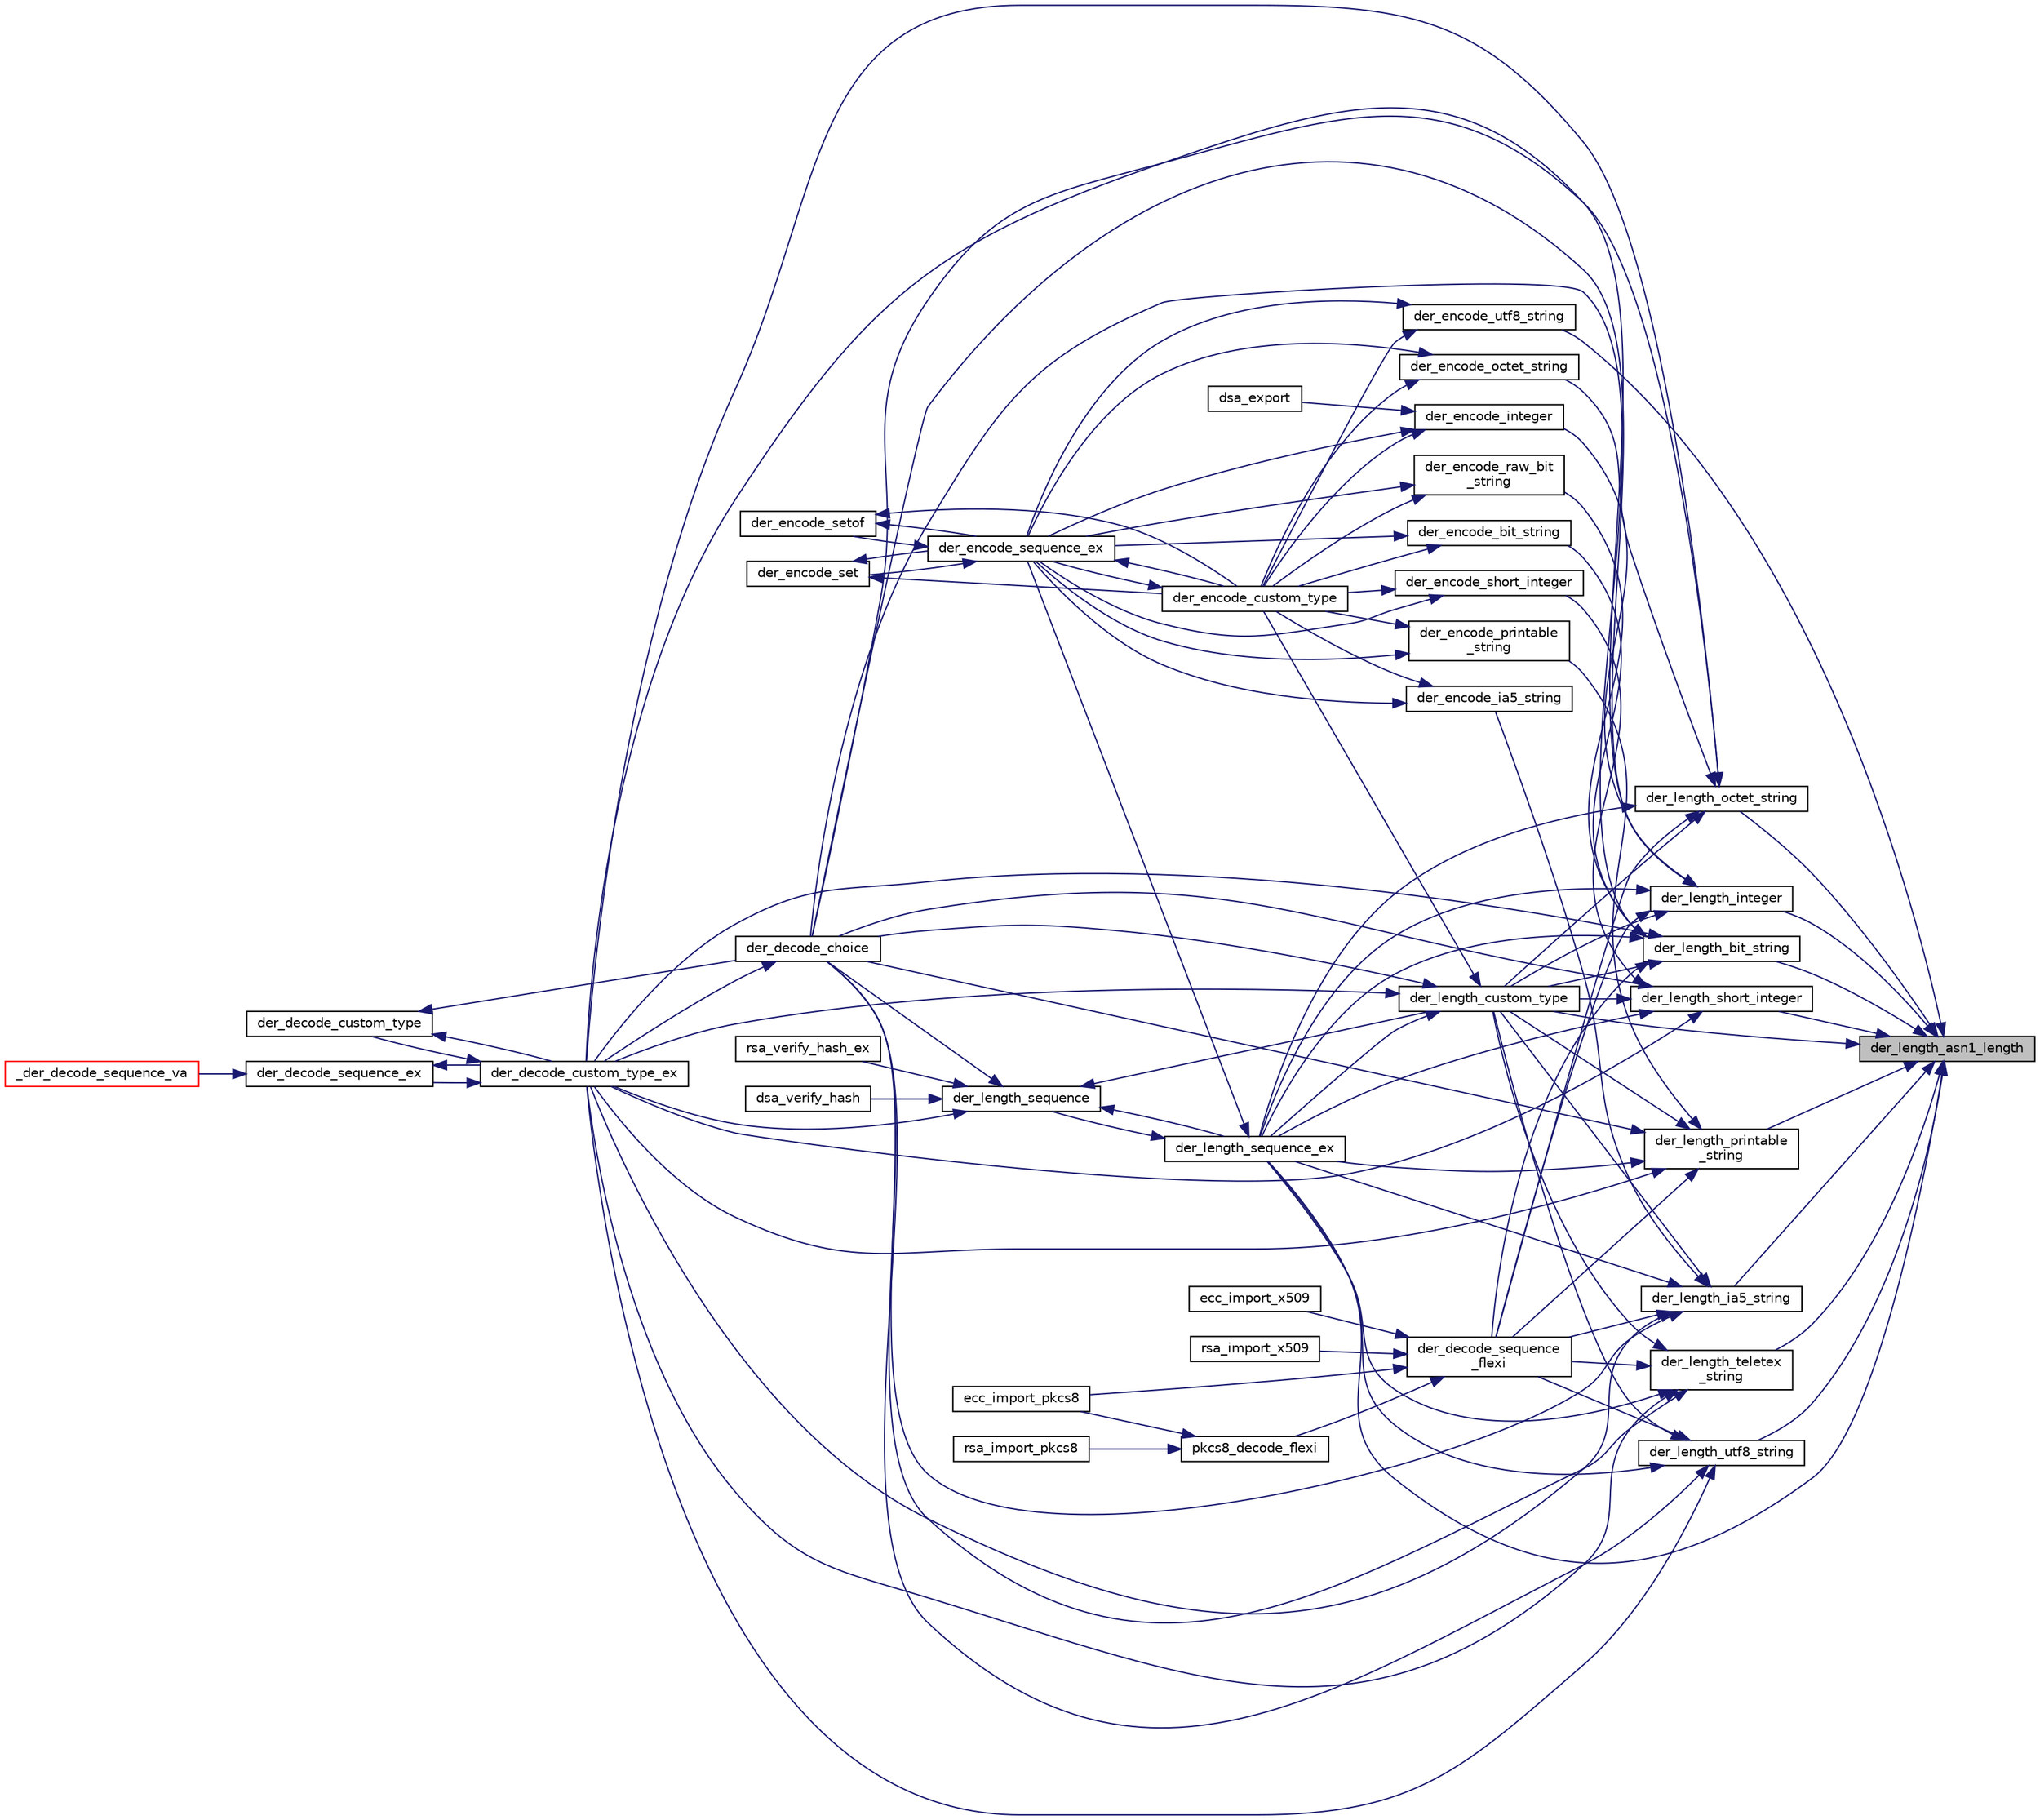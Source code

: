 digraph "der_length_asn1_length"
{
 // LATEX_PDF_SIZE
  edge [fontname="Helvetica",fontsize="10",labelfontname="Helvetica",labelfontsize="10"];
  node [fontname="Helvetica",fontsize="10",shape=record];
  rankdir="RL";
  Node304 [label="der_length_asn1_length",height=0.2,width=0.4,color="black", fillcolor="grey75", style="filled", fontcolor="black",tooltip="Determine the length required to encode len in the ASN.1 length field."];
  Node304 -> Node305 [dir="back",color="midnightblue",fontsize="10",style="solid",fontname="Helvetica"];
  Node305 [label="der_encode_utf8_string",height=0.2,width=0.4,color="black", fillcolor="white", style="filled",URL="$der__encode__utf8__string_8c.html#a45bc247126732c6f78858a0637f9ce7a",tooltip="Store an UTF8 STRING."];
  Node305 -> Node306 [dir="back",color="midnightblue",fontsize="10",style="solid",fontname="Helvetica"];
  Node306 [label="der_encode_custom_type",height=0.2,width=0.4,color="black", fillcolor="white", style="filled",URL="$der__encode__custom__type_8c.html#a20c801e1d73f944c7f43acc2228211b2",tooltip="Encode a Custom Type."];
  Node306 -> Node307 [dir="back",color="midnightblue",fontsize="10",style="solid",fontname="Helvetica"];
  Node307 [label="der_encode_sequence_ex",height=0.2,width=0.4,color="black", fillcolor="white", style="filled",URL="$der__encode__sequence__ex_8c.html#af435bfc378dd9f42af2a211c0fe1aced",tooltip="Encode a SEQUENCE."];
  Node307 -> Node306 [dir="back",color="midnightblue",fontsize="10",style="solid",fontname="Helvetica"];
  Node307 -> Node308 [dir="back",color="midnightblue",fontsize="10",style="solid",fontname="Helvetica"];
  Node308 [label="der_encode_set",height=0.2,width=0.4,color="black", fillcolor="white", style="filled",URL="$der__encode__set_8c.html#a4aa04a42171146d2f510e41b84dd72f1",tooltip=" "];
  Node308 -> Node306 [dir="back",color="midnightblue",fontsize="10",style="solid",fontname="Helvetica"];
  Node308 -> Node307 [dir="back",color="midnightblue",fontsize="10",style="solid",fontname="Helvetica"];
  Node307 -> Node309 [dir="back",color="midnightblue",fontsize="10",style="solid",fontname="Helvetica"];
  Node309 [label="der_encode_setof",height=0.2,width=0.4,color="black", fillcolor="white", style="filled",URL="$der__encode__setof_8c.html#a5187d93224e9b002d4e7db8c7d721339",tooltip="Encode a SETOF stucture."];
  Node309 -> Node306 [dir="back",color="midnightblue",fontsize="10",style="solid",fontname="Helvetica"];
  Node309 -> Node307 [dir="back",color="midnightblue",fontsize="10",style="solid",fontname="Helvetica"];
  Node305 -> Node307 [dir="back",color="midnightblue",fontsize="10",style="solid",fontname="Helvetica"];
  Node304 -> Node310 [dir="back",color="midnightblue",fontsize="10",style="solid",fontname="Helvetica"];
  Node310 [label="der_length_bit_string",height=0.2,width=0.4,color="black", fillcolor="white", style="filled",URL="$der__length__bit__string_8c.html#a73416248e2f93535d54603567acc9cfd",tooltip="Gets length of DER encoding of BIT STRING."];
  Node310 -> Node311 [dir="back",color="midnightblue",fontsize="10",style="solid",fontname="Helvetica"];
  Node311 [label="der_encode_bit_string",height=0.2,width=0.4,color="black", fillcolor="white", style="filled",URL="$der__encode__bit__string_8c.html#af7f3c358d789a3a5c58d46b642cf4d02",tooltip="Store a BIT STRING."];
  Node311 -> Node306 [dir="back",color="midnightblue",fontsize="10",style="solid",fontname="Helvetica"];
  Node311 -> Node307 [dir="back",color="midnightblue",fontsize="10",style="solid",fontname="Helvetica"];
  Node310 -> Node312 [dir="back",color="midnightblue",fontsize="10",style="solid",fontname="Helvetica"];
  Node312 [label="der_encode_raw_bit\l_string",height=0.2,width=0.4,color="black", fillcolor="white", style="filled",URL="$der__encode__raw__bit__string_8c.html#a4553630d68159ef0dd8f05158aeae8c9",tooltip="Store a BIT STRING."];
  Node312 -> Node306 [dir="back",color="midnightblue",fontsize="10",style="solid",fontname="Helvetica"];
  Node312 -> Node307 [dir="back",color="midnightblue",fontsize="10",style="solid",fontname="Helvetica"];
  Node310 -> Node313 [dir="back",color="midnightblue",fontsize="10",style="solid",fontname="Helvetica"];
  Node313 [label="der_decode_choice",height=0.2,width=0.4,color="black", fillcolor="white", style="filled",URL="$der__decode__choice_8c.html#abbc3f8406cbf0c2d75b1c801192dcad4",tooltip="Decode a CHOICE."];
  Node313 -> Node314 [dir="back",color="midnightblue",fontsize="10",style="solid",fontname="Helvetica"];
  Node314 [label="der_decode_custom_type_ex",height=0.2,width=0.4,color="black", fillcolor="white", style="filled",URL="$der__decode__custom__type_8c.html#aaa3acc13042e5d9244ac279a354775fe",tooltip="Extended-decode a Custom type."];
  Node314 -> Node315 [dir="back",color="midnightblue",fontsize="10",style="solid",fontname="Helvetica"];
  Node315 [label="der_decode_custom_type",height=0.2,width=0.4,color="black", fillcolor="white", style="filled",URL="$der__decode__custom__type_8c.html#a698f6c64586707819ebd6f90a14264e8",tooltip="Decode a Custom type."];
  Node315 -> Node313 [dir="back",color="midnightblue",fontsize="10",style="solid",fontname="Helvetica"];
  Node315 -> Node314 [dir="back",color="midnightblue",fontsize="10",style="solid",fontname="Helvetica"];
  Node314 -> Node316 [dir="back",color="midnightblue",fontsize="10",style="solid",fontname="Helvetica"];
  Node316 [label="der_decode_sequence_ex",height=0.2,width=0.4,color="black", fillcolor="white", style="filled",URL="$der__decode__sequence__ex_8c.html#a388cbc3f5c404637bc51f9dfb2d4f677",tooltip="Decode a SEQUENCE."];
  Node316 -> Node314 [dir="back",color="midnightblue",fontsize="10",style="solid",fontname="Helvetica"];
  Node316 -> Node317 [dir="back",color="midnightblue",fontsize="10",style="solid",fontname="Helvetica"];
  Node317 [label="_der_decode_sequence_va",height=0.2,width=0.4,color="red", fillcolor="white", style="filled",URL="$der__decode__sequence__multi_8c.html#a1c505b541a0ed6ddcdccc8ddcef9ed9e",tooltip="Decode a SEQUENCE type using a VA list."];
  Node310 -> Node314 [dir="back",color="midnightblue",fontsize="10",style="solid",fontname="Helvetica"];
  Node310 -> Node331 [dir="back",color="midnightblue",fontsize="10",style="solid",fontname="Helvetica"];
  Node331 [label="der_length_custom_type",height=0.2,width=0.4,color="black", fillcolor="white", style="filled",URL="$der__length__custom__type_8c.html#aff691792e4f0be46252fad3b9aa4955c",tooltip="Get the length of a DER custom type."];
  Node331 -> Node313 [dir="back",color="midnightblue",fontsize="10",style="solid",fontname="Helvetica"];
  Node331 -> Node314 [dir="back",color="midnightblue",fontsize="10",style="solid",fontname="Helvetica"];
  Node331 -> Node306 [dir="back",color="midnightblue",fontsize="10",style="solid",fontname="Helvetica"];
  Node331 -> Node332 [dir="back",color="midnightblue",fontsize="10",style="solid",fontname="Helvetica"];
  Node332 [label="der_length_sequence_ex",height=0.2,width=0.4,color="black", fillcolor="white", style="filled",URL="$der__length__sequence_8c.html#ad3804ae56675e41a9d142c62d6c3bb2d",tooltip=" "];
  Node332 -> Node307 [dir="back",color="midnightblue",fontsize="10",style="solid",fontname="Helvetica"];
  Node332 -> Node333 [dir="back",color="midnightblue",fontsize="10",style="solid",fontname="Helvetica"];
  Node333 [label="der_length_sequence",height=0.2,width=0.4,color="black", fillcolor="white", style="filled",URL="$der__length__sequence_8c.html#a46c60ff7d1e17a527913809bffe41546",tooltip="Get the length of a DER sequence."];
  Node333 -> Node313 [dir="back",color="midnightblue",fontsize="10",style="solid",fontname="Helvetica"];
  Node333 -> Node314 [dir="back",color="midnightblue",fontsize="10",style="solid",fontname="Helvetica"];
  Node333 -> Node331 [dir="back",color="midnightblue",fontsize="10",style="solid",fontname="Helvetica"];
  Node333 -> Node332 [dir="back",color="midnightblue",fontsize="10",style="solid",fontname="Helvetica"];
  Node333 -> Node334 [dir="back",color="midnightblue",fontsize="10",style="solid",fontname="Helvetica"];
  Node334 [label="dsa_verify_hash",height=0.2,width=0.4,color="black", fillcolor="white", style="filled",URL="$dsa__verify__hash_8c.html#ac636d46984e6c51a1e60a3d27a5a7da1",tooltip="Verify a DSA signature."];
  Node333 -> Node335 [dir="back",color="midnightblue",fontsize="10",style="solid",fontname="Helvetica"];
  Node335 [label="rsa_verify_hash_ex",height=0.2,width=0.4,color="black", fillcolor="white", style="filled",URL="$rsa__verify__hash_8c.html#af3e9ec6fff93de785cd2528f5b295ca2",tooltip="PKCS #1 de-sign then v1.5 or PSS depad."];
  Node310 -> Node336 [dir="back",color="midnightblue",fontsize="10",style="solid",fontname="Helvetica"];
  Node336 [label="der_decode_sequence\l_flexi",height=0.2,width=0.4,color="black", fillcolor="white", style="filled",URL="$der__decode__sequence__flexi_8c.html#acec68888a6eae3b64f54b37cfb43d9b1",tooltip="ASN.1 DER Flexi(ble) decoder will decode arbitrary DER packets and create a linked list of the decode..."];
  Node336 -> Node337 [dir="back",color="midnightblue",fontsize="10",style="solid",fontname="Helvetica"];
  Node337 [label="pkcs8_decode_flexi",height=0.2,width=0.4,color="black", fillcolor="white", style="filled",URL="$pkcs8__decode__flexi_8c.html#a1b0d8fcf234d94638b2554ccea725003",tooltip="PKCS#8 decrypt if necessary & flexi-decode."];
  Node337 -> Node338 [dir="back",color="midnightblue",fontsize="10",style="solid",fontname="Helvetica"];
  Node338 [label="ecc_import_pkcs8",height=0.2,width=0.4,color="black", fillcolor="white", style="filled",URL="$ecc__import__pkcs8_8c.html#a0f0e747f119685eee3cc412f4480c52e",tooltip=" "];
  Node337 -> Node326 [dir="back",color="midnightblue",fontsize="10",style="solid",fontname="Helvetica"];
  Node326 [label="rsa_import_pkcs8",height=0.2,width=0.4,color="black", fillcolor="white", style="filled",URL="$rsa__import__pkcs8_8c.html#a3d44c6233a326316f7fb01c9d834fad4",tooltip="Import an RSAPublicKey or RSAPrivateKey in PKCS#8 format."];
  Node336 -> Node338 [dir="back",color="midnightblue",fontsize="10",style="solid",fontname="Helvetica"];
  Node336 -> Node339 [dir="back",color="midnightblue",fontsize="10",style="solid",fontname="Helvetica"];
  Node339 [label="ecc_import_x509",height=0.2,width=0.4,color="black", fillcolor="white", style="filled",URL="$ecc__import__x509_8c.html#abd7477bc1144cdfd4f9e2da835eefbf6",tooltip="Import an ECC key from a X.509 certificate."];
  Node336 -> Node327 [dir="back",color="midnightblue",fontsize="10",style="solid",fontname="Helvetica"];
  Node327 [label="rsa_import_x509",height=0.2,width=0.4,color="black", fillcolor="white", style="filled",URL="$rsa__import__x509_8c.html#af7fd232bdc803e8d3f8a109dc171110d",tooltip="Import an RSA key from a X.509 certificate."];
  Node310 -> Node332 [dir="back",color="midnightblue",fontsize="10",style="solid",fontname="Helvetica"];
  Node304 -> Node331 [dir="back",color="midnightblue",fontsize="10",style="solid",fontname="Helvetica"];
  Node304 -> Node340 [dir="back",color="midnightblue",fontsize="10",style="solid",fontname="Helvetica"];
  Node340 [label="der_length_ia5_string",height=0.2,width=0.4,color="black", fillcolor="white", style="filled",URL="$der__length__ia5__string_8c.html#a37e6cf2c534040fe726a760956eade04",tooltip="Gets length of DER encoding of IA5 STRING."];
  Node340 -> Node313 [dir="back",color="midnightblue",fontsize="10",style="solid",fontname="Helvetica"];
  Node340 -> Node314 [dir="back",color="midnightblue",fontsize="10",style="solid",fontname="Helvetica"];
  Node340 -> Node331 [dir="back",color="midnightblue",fontsize="10",style="solid",fontname="Helvetica"];
  Node340 -> Node341 [dir="back",color="midnightblue",fontsize="10",style="solid",fontname="Helvetica"];
  Node341 [label="der_encode_ia5_string",height=0.2,width=0.4,color="black", fillcolor="white", style="filled",URL="$der__encode__ia5__string_8c.html#aacd6a2caac510779f82b845b78f4ba15",tooltip="Store an IA5 STRING."];
  Node341 -> Node306 [dir="back",color="midnightblue",fontsize="10",style="solid",fontname="Helvetica"];
  Node341 -> Node307 [dir="back",color="midnightblue",fontsize="10",style="solid",fontname="Helvetica"];
  Node340 -> Node336 [dir="back",color="midnightblue",fontsize="10",style="solid",fontname="Helvetica"];
  Node340 -> Node332 [dir="back",color="midnightblue",fontsize="10",style="solid",fontname="Helvetica"];
  Node304 -> Node342 [dir="back",color="midnightblue",fontsize="10",style="solid",fontname="Helvetica"];
  Node342 [label="der_length_integer",height=0.2,width=0.4,color="black", fillcolor="white", style="filled",URL="$der__length__integer_8c.html#af27dfc46ec4a482af05a2265a9d31ca3",tooltip="Gets length of DER encoding of num."];
  Node342 -> Node313 [dir="back",color="midnightblue",fontsize="10",style="solid",fontname="Helvetica"];
  Node342 -> Node314 [dir="back",color="midnightblue",fontsize="10",style="solid",fontname="Helvetica"];
  Node342 -> Node331 [dir="back",color="midnightblue",fontsize="10",style="solid",fontname="Helvetica"];
  Node342 -> Node343 [dir="back",color="midnightblue",fontsize="10",style="solid",fontname="Helvetica"];
  Node343 [label="der_encode_integer",height=0.2,width=0.4,color="black", fillcolor="white", style="filled",URL="$der__encode__integer_8c.html#a6087b9a2564eb9cc073665ed525721fa",tooltip="Store a mp_int integer."];
  Node343 -> Node306 [dir="back",color="midnightblue",fontsize="10",style="solid",fontname="Helvetica"];
  Node343 -> Node307 [dir="back",color="midnightblue",fontsize="10",style="solid",fontname="Helvetica"];
  Node343 -> Node344 [dir="back",color="midnightblue",fontsize="10",style="solid",fontname="Helvetica"];
  Node344 [label="dsa_export",height=0.2,width=0.4,color="black", fillcolor="white", style="filled",URL="$dsa__export_8c.html#a96a11be728dca36ee58330749ec058e2",tooltip="Export a DSA key to a binary packet."];
  Node342 -> Node336 [dir="back",color="midnightblue",fontsize="10",style="solid",fontname="Helvetica"];
  Node342 -> Node332 [dir="back",color="midnightblue",fontsize="10",style="solid",fontname="Helvetica"];
  Node304 -> Node345 [dir="back",color="midnightblue",fontsize="10",style="solid",fontname="Helvetica"];
  Node345 [label="der_length_octet_string",height=0.2,width=0.4,color="black", fillcolor="white", style="filled",URL="$der__length__octet__string_8c.html#a65b2f3065d3f51608a1dfa3b284a74df",tooltip="Gets length of DER encoding of OCTET STRING."];
  Node345 -> Node313 [dir="back",color="midnightblue",fontsize="10",style="solid",fontname="Helvetica"];
  Node345 -> Node314 [dir="back",color="midnightblue",fontsize="10",style="solid",fontname="Helvetica"];
  Node345 -> Node331 [dir="back",color="midnightblue",fontsize="10",style="solid",fontname="Helvetica"];
  Node345 -> Node346 [dir="back",color="midnightblue",fontsize="10",style="solid",fontname="Helvetica"];
  Node346 [label="der_encode_octet_string",height=0.2,width=0.4,color="black", fillcolor="white", style="filled",URL="$der__encode__octet__string_8c.html#a343242d3077611c148675859cfb0afda",tooltip="Store an OCTET STRING."];
  Node346 -> Node306 [dir="back",color="midnightblue",fontsize="10",style="solid",fontname="Helvetica"];
  Node346 -> Node307 [dir="back",color="midnightblue",fontsize="10",style="solid",fontname="Helvetica"];
  Node345 -> Node336 [dir="back",color="midnightblue",fontsize="10",style="solid",fontname="Helvetica"];
  Node345 -> Node332 [dir="back",color="midnightblue",fontsize="10",style="solid",fontname="Helvetica"];
  Node304 -> Node347 [dir="back",color="midnightblue",fontsize="10",style="solid",fontname="Helvetica"];
  Node347 [label="der_length_printable\l_string",height=0.2,width=0.4,color="black", fillcolor="white", style="filled",URL="$der__length__printable__string_8c.html#ac206210b58e1bac2342a80d26bd802db",tooltip="Gets length of DER encoding of Printable STRING."];
  Node347 -> Node313 [dir="back",color="midnightblue",fontsize="10",style="solid",fontname="Helvetica"];
  Node347 -> Node314 [dir="back",color="midnightblue",fontsize="10",style="solid",fontname="Helvetica"];
  Node347 -> Node331 [dir="back",color="midnightblue",fontsize="10",style="solid",fontname="Helvetica"];
  Node347 -> Node348 [dir="back",color="midnightblue",fontsize="10",style="solid",fontname="Helvetica"];
  Node348 [label="der_encode_printable\l_string",height=0.2,width=0.4,color="black", fillcolor="white", style="filled",URL="$der__encode__printable__string_8c.html#a829efc760a989f7d8bd34c0c5ada3f16",tooltip="Store an printable STRING."];
  Node348 -> Node306 [dir="back",color="midnightblue",fontsize="10",style="solid",fontname="Helvetica"];
  Node348 -> Node307 [dir="back",color="midnightblue",fontsize="10",style="solid",fontname="Helvetica"];
  Node347 -> Node336 [dir="back",color="midnightblue",fontsize="10",style="solid",fontname="Helvetica"];
  Node347 -> Node332 [dir="back",color="midnightblue",fontsize="10",style="solid",fontname="Helvetica"];
  Node304 -> Node332 [dir="back",color="midnightblue",fontsize="10",style="solid",fontname="Helvetica"];
  Node304 -> Node349 [dir="back",color="midnightblue",fontsize="10",style="solid",fontname="Helvetica"];
  Node349 [label="der_length_short_integer",height=0.2,width=0.4,color="black", fillcolor="white", style="filled",URL="$der__length__short__integer_8c.html#aa3bac08094cc8142ac313d818cf73fb0",tooltip="Gets length of DER encoding of num."];
  Node349 -> Node313 [dir="back",color="midnightblue",fontsize="10",style="solid",fontname="Helvetica"];
  Node349 -> Node314 [dir="back",color="midnightblue",fontsize="10",style="solid",fontname="Helvetica"];
  Node349 -> Node331 [dir="back",color="midnightblue",fontsize="10",style="solid",fontname="Helvetica"];
  Node349 -> Node332 [dir="back",color="midnightblue",fontsize="10",style="solid",fontname="Helvetica"];
  Node349 -> Node350 [dir="back",color="midnightblue",fontsize="10",style="solid",fontname="Helvetica"];
  Node350 [label="der_encode_short_integer",height=0.2,width=0.4,color="black", fillcolor="white", style="filled",URL="$der__encode__short__integer_8c.html#adfe0254f1b5f151c1eb53fe8aa926e45",tooltip="Store a short integer in the range (0,2^32-1)"];
  Node350 -> Node306 [dir="back",color="midnightblue",fontsize="10",style="solid",fontname="Helvetica"];
  Node350 -> Node307 [dir="back",color="midnightblue",fontsize="10",style="solid",fontname="Helvetica"];
  Node304 -> Node351 [dir="back",color="midnightblue",fontsize="10",style="solid",fontname="Helvetica"];
  Node351 [label="der_length_teletex\l_string",height=0.2,width=0.4,color="black", fillcolor="white", style="filled",URL="$der__length__teletex__string_8c.html#a2b3c8aa9d2c26839f9100fdc0286cd93",tooltip="Gets length of DER encoding of teletex STRING."];
  Node351 -> Node313 [dir="back",color="midnightblue",fontsize="10",style="solid",fontname="Helvetica"];
  Node351 -> Node314 [dir="back",color="midnightblue",fontsize="10",style="solid",fontname="Helvetica"];
  Node351 -> Node331 [dir="back",color="midnightblue",fontsize="10",style="solid",fontname="Helvetica"];
  Node351 -> Node336 [dir="back",color="midnightblue",fontsize="10",style="solid",fontname="Helvetica"];
  Node351 -> Node332 [dir="back",color="midnightblue",fontsize="10",style="solid",fontname="Helvetica"];
  Node304 -> Node352 [dir="back",color="midnightblue",fontsize="10",style="solid",fontname="Helvetica"];
  Node352 [label="der_length_utf8_string",height=0.2,width=0.4,color="black", fillcolor="white", style="filled",URL="$der__length__utf8__string_8c.html#aa8b54979c2261c4d703c9464e0bb14c1",tooltip="Gets length of DER encoding of UTF8 STRING."];
  Node352 -> Node313 [dir="back",color="midnightblue",fontsize="10",style="solid",fontname="Helvetica"];
  Node352 -> Node314 [dir="back",color="midnightblue",fontsize="10",style="solid",fontname="Helvetica"];
  Node352 -> Node331 [dir="back",color="midnightblue",fontsize="10",style="solid",fontname="Helvetica"];
  Node352 -> Node336 [dir="back",color="midnightblue",fontsize="10",style="solid",fontname="Helvetica"];
  Node352 -> Node332 [dir="back",color="midnightblue",fontsize="10",style="solid",fontname="Helvetica"];
}
